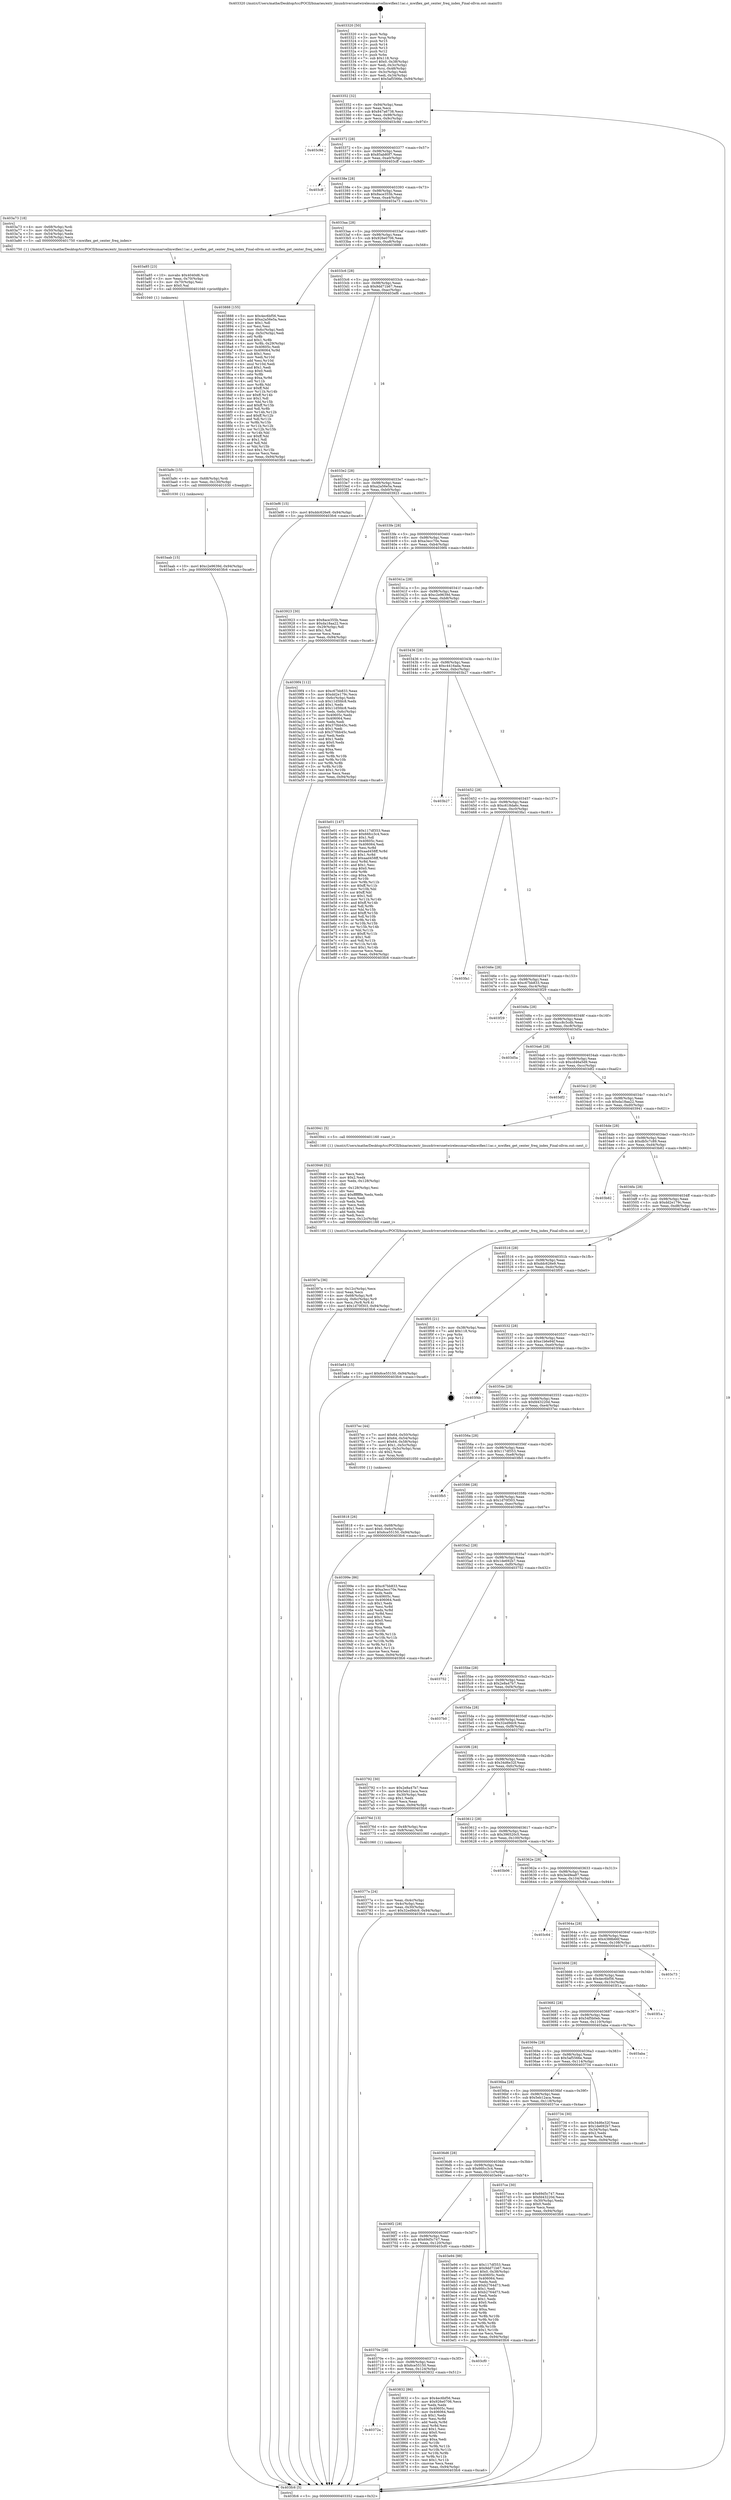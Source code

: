 digraph "0x403320" {
  label = "0x403320 (/mnt/c/Users/mathe/Desktop/tcc/POCII/binaries/extr_linuxdriversnetwirelessmarvellmwifiex11ac.c_mwifiex_get_center_freq_index_Final-ollvm.out::main(0))"
  labelloc = "t"
  node[shape=record]

  Entry [label="",width=0.3,height=0.3,shape=circle,fillcolor=black,style=filled]
  "0x403352" [label="{
     0x403352 [32]\l
     | [instrs]\l
     &nbsp;&nbsp;0x403352 \<+6\>: mov -0x94(%rbp),%eax\l
     &nbsp;&nbsp;0x403358 \<+2\>: mov %eax,%ecx\l
     &nbsp;&nbsp;0x40335a \<+6\>: sub $0x847a6738,%ecx\l
     &nbsp;&nbsp;0x403360 \<+6\>: mov %eax,-0x98(%rbp)\l
     &nbsp;&nbsp;0x403366 \<+6\>: mov %ecx,-0x9c(%rbp)\l
     &nbsp;&nbsp;0x40336c \<+6\>: je 0000000000403c9d \<main+0x97d\>\l
  }"]
  "0x403c9d" [label="{
     0x403c9d\l
  }", style=dashed]
  "0x403372" [label="{
     0x403372 [28]\l
     | [instrs]\l
     &nbsp;&nbsp;0x403372 \<+5\>: jmp 0000000000403377 \<main+0x57\>\l
     &nbsp;&nbsp;0x403377 \<+6\>: mov -0x98(%rbp),%eax\l
     &nbsp;&nbsp;0x40337d \<+5\>: sub $0x85ab80f7,%eax\l
     &nbsp;&nbsp;0x403382 \<+6\>: mov %eax,-0xa0(%rbp)\l
     &nbsp;&nbsp;0x403388 \<+6\>: je 0000000000403cff \<main+0x9df\>\l
  }"]
  Exit [label="",width=0.3,height=0.3,shape=circle,fillcolor=black,style=filled,peripheries=2]
  "0x403cff" [label="{
     0x403cff\l
  }", style=dashed]
  "0x40338e" [label="{
     0x40338e [28]\l
     | [instrs]\l
     &nbsp;&nbsp;0x40338e \<+5\>: jmp 0000000000403393 \<main+0x73\>\l
     &nbsp;&nbsp;0x403393 \<+6\>: mov -0x98(%rbp),%eax\l
     &nbsp;&nbsp;0x403399 \<+5\>: sub $0x8ace355b,%eax\l
     &nbsp;&nbsp;0x40339e \<+6\>: mov %eax,-0xa4(%rbp)\l
     &nbsp;&nbsp;0x4033a4 \<+6\>: je 0000000000403a73 \<main+0x753\>\l
  }"]
  "0x403aab" [label="{
     0x403aab [15]\l
     | [instrs]\l
     &nbsp;&nbsp;0x403aab \<+10\>: movl $0xc2e9639d,-0x94(%rbp)\l
     &nbsp;&nbsp;0x403ab5 \<+5\>: jmp 0000000000403fc6 \<main+0xca6\>\l
  }"]
  "0x403a73" [label="{
     0x403a73 [18]\l
     | [instrs]\l
     &nbsp;&nbsp;0x403a73 \<+4\>: mov -0x68(%rbp),%rdi\l
     &nbsp;&nbsp;0x403a77 \<+3\>: mov -0x50(%rbp),%esi\l
     &nbsp;&nbsp;0x403a7a \<+3\>: mov -0x54(%rbp),%edx\l
     &nbsp;&nbsp;0x403a7d \<+3\>: mov -0x58(%rbp),%ecx\l
     &nbsp;&nbsp;0x403a80 \<+5\>: call 0000000000401750 \<mwifiex_get_center_freq_index\>\l
     | [calls]\l
     &nbsp;&nbsp;0x401750 \{1\} (/mnt/c/Users/mathe/Desktop/tcc/POCII/binaries/extr_linuxdriversnetwirelessmarvellmwifiex11ac.c_mwifiex_get_center_freq_index_Final-ollvm.out::mwifiex_get_center_freq_index)\l
  }"]
  "0x4033aa" [label="{
     0x4033aa [28]\l
     | [instrs]\l
     &nbsp;&nbsp;0x4033aa \<+5\>: jmp 00000000004033af \<main+0x8f\>\l
     &nbsp;&nbsp;0x4033af \<+6\>: mov -0x98(%rbp),%eax\l
     &nbsp;&nbsp;0x4033b5 \<+5\>: sub $0x926e0706,%eax\l
     &nbsp;&nbsp;0x4033ba \<+6\>: mov %eax,-0xa8(%rbp)\l
     &nbsp;&nbsp;0x4033c0 \<+6\>: je 0000000000403888 \<main+0x568\>\l
  }"]
  "0x403a9c" [label="{
     0x403a9c [15]\l
     | [instrs]\l
     &nbsp;&nbsp;0x403a9c \<+4\>: mov -0x68(%rbp),%rdi\l
     &nbsp;&nbsp;0x403aa0 \<+6\>: mov %eax,-0x130(%rbp)\l
     &nbsp;&nbsp;0x403aa6 \<+5\>: call 0000000000401030 \<free@plt\>\l
     | [calls]\l
     &nbsp;&nbsp;0x401030 \{1\} (unknown)\l
  }"]
  "0x403888" [label="{
     0x403888 [155]\l
     | [instrs]\l
     &nbsp;&nbsp;0x403888 \<+5\>: mov $0x4ec6bf56,%eax\l
     &nbsp;&nbsp;0x40388d \<+5\>: mov $0xa2a56e5a,%ecx\l
     &nbsp;&nbsp;0x403892 \<+2\>: mov $0x1,%dl\l
     &nbsp;&nbsp;0x403894 \<+2\>: xor %esi,%esi\l
     &nbsp;&nbsp;0x403896 \<+3\>: mov -0x6c(%rbp),%edi\l
     &nbsp;&nbsp;0x403899 \<+3\>: cmp -0x5c(%rbp),%edi\l
     &nbsp;&nbsp;0x40389c \<+4\>: setl %r8b\l
     &nbsp;&nbsp;0x4038a0 \<+4\>: and $0x1,%r8b\l
     &nbsp;&nbsp;0x4038a4 \<+4\>: mov %r8b,-0x29(%rbp)\l
     &nbsp;&nbsp;0x4038a8 \<+7\>: mov 0x40605c,%edi\l
     &nbsp;&nbsp;0x4038af \<+8\>: mov 0x406064,%r9d\l
     &nbsp;&nbsp;0x4038b7 \<+3\>: sub $0x1,%esi\l
     &nbsp;&nbsp;0x4038ba \<+3\>: mov %edi,%r10d\l
     &nbsp;&nbsp;0x4038bd \<+3\>: add %esi,%r10d\l
     &nbsp;&nbsp;0x4038c0 \<+4\>: imul %r10d,%edi\l
     &nbsp;&nbsp;0x4038c4 \<+3\>: and $0x1,%edi\l
     &nbsp;&nbsp;0x4038c7 \<+3\>: cmp $0x0,%edi\l
     &nbsp;&nbsp;0x4038ca \<+4\>: sete %r8b\l
     &nbsp;&nbsp;0x4038ce \<+4\>: cmp $0xa,%r9d\l
     &nbsp;&nbsp;0x4038d2 \<+4\>: setl %r11b\l
     &nbsp;&nbsp;0x4038d6 \<+3\>: mov %r8b,%bl\l
     &nbsp;&nbsp;0x4038d9 \<+3\>: xor $0xff,%bl\l
     &nbsp;&nbsp;0x4038dc \<+3\>: mov %r11b,%r14b\l
     &nbsp;&nbsp;0x4038df \<+4\>: xor $0xff,%r14b\l
     &nbsp;&nbsp;0x4038e3 \<+3\>: xor $0x1,%dl\l
     &nbsp;&nbsp;0x4038e6 \<+3\>: mov %bl,%r15b\l
     &nbsp;&nbsp;0x4038e9 \<+4\>: and $0xff,%r15b\l
     &nbsp;&nbsp;0x4038ed \<+3\>: and %dl,%r8b\l
     &nbsp;&nbsp;0x4038f0 \<+3\>: mov %r14b,%r12b\l
     &nbsp;&nbsp;0x4038f3 \<+4\>: and $0xff,%r12b\l
     &nbsp;&nbsp;0x4038f7 \<+3\>: and %dl,%r11b\l
     &nbsp;&nbsp;0x4038fa \<+3\>: or %r8b,%r15b\l
     &nbsp;&nbsp;0x4038fd \<+3\>: or %r11b,%r12b\l
     &nbsp;&nbsp;0x403900 \<+3\>: xor %r12b,%r15b\l
     &nbsp;&nbsp;0x403903 \<+3\>: or %r14b,%bl\l
     &nbsp;&nbsp;0x403906 \<+3\>: xor $0xff,%bl\l
     &nbsp;&nbsp;0x403909 \<+3\>: or $0x1,%dl\l
     &nbsp;&nbsp;0x40390c \<+2\>: and %dl,%bl\l
     &nbsp;&nbsp;0x40390e \<+3\>: or %bl,%r15b\l
     &nbsp;&nbsp;0x403911 \<+4\>: test $0x1,%r15b\l
     &nbsp;&nbsp;0x403915 \<+3\>: cmovne %ecx,%eax\l
     &nbsp;&nbsp;0x403918 \<+6\>: mov %eax,-0x94(%rbp)\l
     &nbsp;&nbsp;0x40391e \<+5\>: jmp 0000000000403fc6 \<main+0xca6\>\l
  }"]
  "0x4033c6" [label="{
     0x4033c6 [28]\l
     | [instrs]\l
     &nbsp;&nbsp;0x4033c6 \<+5\>: jmp 00000000004033cb \<main+0xab\>\l
     &nbsp;&nbsp;0x4033cb \<+6\>: mov -0x98(%rbp),%eax\l
     &nbsp;&nbsp;0x4033d1 \<+5\>: sub $0x9dd71b67,%eax\l
     &nbsp;&nbsp;0x4033d6 \<+6\>: mov %eax,-0xac(%rbp)\l
     &nbsp;&nbsp;0x4033dc \<+6\>: je 0000000000403ef6 \<main+0xbd6\>\l
  }"]
  "0x403a85" [label="{
     0x403a85 [23]\l
     | [instrs]\l
     &nbsp;&nbsp;0x403a85 \<+10\>: movabs $0x4040d6,%rdi\l
     &nbsp;&nbsp;0x403a8f \<+3\>: mov %eax,-0x70(%rbp)\l
     &nbsp;&nbsp;0x403a92 \<+3\>: mov -0x70(%rbp),%esi\l
     &nbsp;&nbsp;0x403a95 \<+2\>: mov $0x0,%al\l
     &nbsp;&nbsp;0x403a97 \<+5\>: call 0000000000401040 \<printf@plt\>\l
     | [calls]\l
     &nbsp;&nbsp;0x401040 \{1\} (unknown)\l
  }"]
  "0x403ef6" [label="{
     0x403ef6 [15]\l
     | [instrs]\l
     &nbsp;&nbsp;0x403ef6 \<+10\>: movl $0xddc626e9,-0x94(%rbp)\l
     &nbsp;&nbsp;0x403f00 \<+5\>: jmp 0000000000403fc6 \<main+0xca6\>\l
  }"]
  "0x4033e2" [label="{
     0x4033e2 [28]\l
     | [instrs]\l
     &nbsp;&nbsp;0x4033e2 \<+5\>: jmp 00000000004033e7 \<main+0xc7\>\l
     &nbsp;&nbsp;0x4033e7 \<+6\>: mov -0x98(%rbp),%eax\l
     &nbsp;&nbsp;0x4033ed \<+5\>: sub $0xa2a56e5a,%eax\l
     &nbsp;&nbsp;0x4033f2 \<+6\>: mov %eax,-0xb0(%rbp)\l
     &nbsp;&nbsp;0x4033f8 \<+6\>: je 0000000000403923 \<main+0x603\>\l
  }"]
  "0x40397a" [label="{
     0x40397a [36]\l
     | [instrs]\l
     &nbsp;&nbsp;0x40397a \<+6\>: mov -0x12c(%rbp),%ecx\l
     &nbsp;&nbsp;0x403980 \<+3\>: imul %eax,%ecx\l
     &nbsp;&nbsp;0x403983 \<+4\>: mov -0x68(%rbp),%r8\l
     &nbsp;&nbsp;0x403987 \<+4\>: movslq -0x6c(%rbp),%r9\l
     &nbsp;&nbsp;0x40398b \<+4\>: mov %ecx,(%r8,%r9,4)\l
     &nbsp;&nbsp;0x40398f \<+10\>: movl $0x1d70f303,-0x94(%rbp)\l
     &nbsp;&nbsp;0x403999 \<+5\>: jmp 0000000000403fc6 \<main+0xca6\>\l
  }"]
  "0x403923" [label="{
     0x403923 [30]\l
     | [instrs]\l
     &nbsp;&nbsp;0x403923 \<+5\>: mov $0x8ace355b,%eax\l
     &nbsp;&nbsp;0x403928 \<+5\>: mov $0xda18aa22,%ecx\l
     &nbsp;&nbsp;0x40392d \<+3\>: mov -0x29(%rbp),%dl\l
     &nbsp;&nbsp;0x403930 \<+3\>: test $0x1,%dl\l
     &nbsp;&nbsp;0x403933 \<+3\>: cmovne %ecx,%eax\l
     &nbsp;&nbsp;0x403936 \<+6\>: mov %eax,-0x94(%rbp)\l
     &nbsp;&nbsp;0x40393c \<+5\>: jmp 0000000000403fc6 \<main+0xca6\>\l
  }"]
  "0x4033fe" [label="{
     0x4033fe [28]\l
     | [instrs]\l
     &nbsp;&nbsp;0x4033fe \<+5\>: jmp 0000000000403403 \<main+0xe3\>\l
     &nbsp;&nbsp;0x403403 \<+6\>: mov -0x98(%rbp),%eax\l
     &nbsp;&nbsp;0x403409 \<+5\>: sub $0xa3ecc70e,%eax\l
     &nbsp;&nbsp;0x40340e \<+6\>: mov %eax,-0xb4(%rbp)\l
     &nbsp;&nbsp;0x403414 \<+6\>: je 00000000004039f4 \<main+0x6d4\>\l
  }"]
  "0x403946" [label="{
     0x403946 [52]\l
     | [instrs]\l
     &nbsp;&nbsp;0x403946 \<+2\>: xor %ecx,%ecx\l
     &nbsp;&nbsp;0x403948 \<+5\>: mov $0x2,%edx\l
     &nbsp;&nbsp;0x40394d \<+6\>: mov %edx,-0x128(%rbp)\l
     &nbsp;&nbsp;0x403953 \<+1\>: cltd\l
     &nbsp;&nbsp;0x403954 \<+6\>: mov -0x128(%rbp),%esi\l
     &nbsp;&nbsp;0x40395a \<+2\>: idiv %esi\l
     &nbsp;&nbsp;0x40395c \<+6\>: imul $0xfffffffe,%edx,%edx\l
     &nbsp;&nbsp;0x403962 \<+2\>: mov %ecx,%edi\l
     &nbsp;&nbsp;0x403964 \<+2\>: sub %edx,%edi\l
     &nbsp;&nbsp;0x403966 \<+2\>: mov %ecx,%edx\l
     &nbsp;&nbsp;0x403968 \<+3\>: sub $0x1,%edx\l
     &nbsp;&nbsp;0x40396b \<+2\>: add %edx,%edi\l
     &nbsp;&nbsp;0x40396d \<+2\>: sub %edi,%ecx\l
     &nbsp;&nbsp;0x40396f \<+6\>: mov %ecx,-0x12c(%rbp)\l
     &nbsp;&nbsp;0x403975 \<+5\>: call 0000000000401160 \<next_i\>\l
     | [calls]\l
     &nbsp;&nbsp;0x401160 \{1\} (/mnt/c/Users/mathe/Desktop/tcc/POCII/binaries/extr_linuxdriversnetwirelessmarvellmwifiex11ac.c_mwifiex_get_center_freq_index_Final-ollvm.out::next_i)\l
  }"]
  "0x4039f4" [label="{
     0x4039f4 [112]\l
     | [instrs]\l
     &nbsp;&nbsp;0x4039f4 \<+5\>: mov $0xc67bb833,%eax\l
     &nbsp;&nbsp;0x4039f9 \<+5\>: mov $0xdd2e179c,%ecx\l
     &nbsp;&nbsp;0x4039fe \<+3\>: mov -0x6c(%rbp),%edx\l
     &nbsp;&nbsp;0x403a01 \<+6\>: sub $0x11d5fdc8,%edx\l
     &nbsp;&nbsp;0x403a07 \<+3\>: add $0x1,%edx\l
     &nbsp;&nbsp;0x403a0a \<+6\>: add $0x11d5fdc8,%edx\l
     &nbsp;&nbsp;0x403a10 \<+3\>: mov %edx,-0x6c(%rbp)\l
     &nbsp;&nbsp;0x403a13 \<+7\>: mov 0x40605c,%edx\l
     &nbsp;&nbsp;0x403a1a \<+7\>: mov 0x406064,%esi\l
     &nbsp;&nbsp;0x403a21 \<+2\>: mov %edx,%edi\l
     &nbsp;&nbsp;0x403a23 \<+6\>: add $0x370bb45c,%edi\l
     &nbsp;&nbsp;0x403a29 \<+3\>: sub $0x1,%edi\l
     &nbsp;&nbsp;0x403a2c \<+6\>: sub $0x370bb45c,%edi\l
     &nbsp;&nbsp;0x403a32 \<+3\>: imul %edi,%edx\l
     &nbsp;&nbsp;0x403a35 \<+3\>: and $0x1,%edx\l
     &nbsp;&nbsp;0x403a38 \<+3\>: cmp $0x0,%edx\l
     &nbsp;&nbsp;0x403a3b \<+4\>: sete %r8b\l
     &nbsp;&nbsp;0x403a3f \<+3\>: cmp $0xa,%esi\l
     &nbsp;&nbsp;0x403a42 \<+4\>: setl %r9b\l
     &nbsp;&nbsp;0x403a46 \<+3\>: mov %r8b,%r10b\l
     &nbsp;&nbsp;0x403a49 \<+3\>: and %r9b,%r10b\l
     &nbsp;&nbsp;0x403a4c \<+3\>: xor %r9b,%r8b\l
     &nbsp;&nbsp;0x403a4f \<+3\>: or %r8b,%r10b\l
     &nbsp;&nbsp;0x403a52 \<+4\>: test $0x1,%r10b\l
     &nbsp;&nbsp;0x403a56 \<+3\>: cmovne %ecx,%eax\l
     &nbsp;&nbsp;0x403a59 \<+6\>: mov %eax,-0x94(%rbp)\l
     &nbsp;&nbsp;0x403a5f \<+5\>: jmp 0000000000403fc6 \<main+0xca6\>\l
  }"]
  "0x40341a" [label="{
     0x40341a [28]\l
     | [instrs]\l
     &nbsp;&nbsp;0x40341a \<+5\>: jmp 000000000040341f \<main+0xff\>\l
     &nbsp;&nbsp;0x40341f \<+6\>: mov -0x98(%rbp),%eax\l
     &nbsp;&nbsp;0x403425 \<+5\>: sub $0xc2e9639d,%eax\l
     &nbsp;&nbsp;0x40342a \<+6\>: mov %eax,-0xb8(%rbp)\l
     &nbsp;&nbsp;0x403430 \<+6\>: je 0000000000403e01 \<main+0xae1\>\l
  }"]
  "0x40372a" [label="{
     0x40372a\l
  }", style=dashed]
  "0x403e01" [label="{
     0x403e01 [147]\l
     | [instrs]\l
     &nbsp;&nbsp;0x403e01 \<+5\>: mov $0x117df353,%eax\l
     &nbsp;&nbsp;0x403e06 \<+5\>: mov $0x66fcc3c4,%ecx\l
     &nbsp;&nbsp;0x403e0b \<+2\>: mov $0x1,%dl\l
     &nbsp;&nbsp;0x403e0d \<+7\>: mov 0x40605c,%esi\l
     &nbsp;&nbsp;0x403e14 \<+7\>: mov 0x406064,%edi\l
     &nbsp;&nbsp;0x403e1b \<+3\>: mov %esi,%r8d\l
     &nbsp;&nbsp;0x403e1e \<+7\>: sub $0xaad458ff,%r8d\l
     &nbsp;&nbsp;0x403e25 \<+4\>: sub $0x1,%r8d\l
     &nbsp;&nbsp;0x403e29 \<+7\>: add $0xaad458ff,%r8d\l
     &nbsp;&nbsp;0x403e30 \<+4\>: imul %r8d,%esi\l
     &nbsp;&nbsp;0x403e34 \<+3\>: and $0x1,%esi\l
     &nbsp;&nbsp;0x403e37 \<+3\>: cmp $0x0,%esi\l
     &nbsp;&nbsp;0x403e3a \<+4\>: sete %r9b\l
     &nbsp;&nbsp;0x403e3e \<+3\>: cmp $0xa,%edi\l
     &nbsp;&nbsp;0x403e41 \<+4\>: setl %r10b\l
     &nbsp;&nbsp;0x403e45 \<+3\>: mov %r9b,%r11b\l
     &nbsp;&nbsp;0x403e48 \<+4\>: xor $0xff,%r11b\l
     &nbsp;&nbsp;0x403e4c \<+3\>: mov %r10b,%bl\l
     &nbsp;&nbsp;0x403e4f \<+3\>: xor $0xff,%bl\l
     &nbsp;&nbsp;0x403e52 \<+3\>: xor $0x1,%dl\l
     &nbsp;&nbsp;0x403e55 \<+3\>: mov %r11b,%r14b\l
     &nbsp;&nbsp;0x403e58 \<+4\>: and $0xff,%r14b\l
     &nbsp;&nbsp;0x403e5c \<+3\>: and %dl,%r9b\l
     &nbsp;&nbsp;0x403e5f \<+3\>: mov %bl,%r15b\l
     &nbsp;&nbsp;0x403e62 \<+4\>: and $0xff,%r15b\l
     &nbsp;&nbsp;0x403e66 \<+3\>: and %dl,%r10b\l
     &nbsp;&nbsp;0x403e69 \<+3\>: or %r9b,%r14b\l
     &nbsp;&nbsp;0x403e6c \<+3\>: or %r10b,%r15b\l
     &nbsp;&nbsp;0x403e6f \<+3\>: xor %r15b,%r14b\l
     &nbsp;&nbsp;0x403e72 \<+3\>: or %bl,%r11b\l
     &nbsp;&nbsp;0x403e75 \<+4\>: xor $0xff,%r11b\l
     &nbsp;&nbsp;0x403e79 \<+3\>: or $0x1,%dl\l
     &nbsp;&nbsp;0x403e7c \<+3\>: and %dl,%r11b\l
     &nbsp;&nbsp;0x403e7f \<+3\>: or %r11b,%r14b\l
     &nbsp;&nbsp;0x403e82 \<+4\>: test $0x1,%r14b\l
     &nbsp;&nbsp;0x403e86 \<+3\>: cmovne %ecx,%eax\l
     &nbsp;&nbsp;0x403e89 \<+6\>: mov %eax,-0x94(%rbp)\l
     &nbsp;&nbsp;0x403e8f \<+5\>: jmp 0000000000403fc6 \<main+0xca6\>\l
  }"]
  "0x403436" [label="{
     0x403436 [28]\l
     | [instrs]\l
     &nbsp;&nbsp;0x403436 \<+5\>: jmp 000000000040343b \<main+0x11b\>\l
     &nbsp;&nbsp;0x40343b \<+6\>: mov -0x98(%rbp),%eax\l
     &nbsp;&nbsp;0x403441 \<+5\>: sub $0xc4416ada,%eax\l
     &nbsp;&nbsp;0x403446 \<+6\>: mov %eax,-0xbc(%rbp)\l
     &nbsp;&nbsp;0x40344c \<+6\>: je 0000000000403b27 \<main+0x807\>\l
  }"]
  "0x403832" [label="{
     0x403832 [86]\l
     | [instrs]\l
     &nbsp;&nbsp;0x403832 \<+5\>: mov $0x4ec6bf56,%eax\l
     &nbsp;&nbsp;0x403837 \<+5\>: mov $0x926e0706,%ecx\l
     &nbsp;&nbsp;0x40383c \<+2\>: xor %edx,%edx\l
     &nbsp;&nbsp;0x40383e \<+7\>: mov 0x40605c,%esi\l
     &nbsp;&nbsp;0x403845 \<+7\>: mov 0x406064,%edi\l
     &nbsp;&nbsp;0x40384c \<+3\>: sub $0x1,%edx\l
     &nbsp;&nbsp;0x40384f \<+3\>: mov %esi,%r8d\l
     &nbsp;&nbsp;0x403852 \<+3\>: add %edx,%r8d\l
     &nbsp;&nbsp;0x403855 \<+4\>: imul %r8d,%esi\l
     &nbsp;&nbsp;0x403859 \<+3\>: and $0x1,%esi\l
     &nbsp;&nbsp;0x40385c \<+3\>: cmp $0x0,%esi\l
     &nbsp;&nbsp;0x40385f \<+4\>: sete %r9b\l
     &nbsp;&nbsp;0x403863 \<+3\>: cmp $0xa,%edi\l
     &nbsp;&nbsp;0x403866 \<+4\>: setl %r10b\l
     &nbsp;&nbsp;0x40386a \<+3\>: mov %r9b,%r11b\l
     &nbsp;&nbsp;0x40386d \<+3\>: and %r10b,%r11b\l
     &nbsp;&nbsp;0x403870 \<+3\>: xor %r10b,%r9b\l
     &nbsp;&nbsp;0x403873 \<+3\>: or %r9b,%r11b\l
     &nbsp;&nbsp;0x403876 \<+4\>: test $0x1,%r11b\l
     &nbsp;&nbsp;0x40387a \<+3\>: cmovne %ecx,%eax\l
     &nbsp;&nbsp;0x40387d \<+6\>: mov %eax,-0x94(%rbp)\l
     &nbsp;&nbsp;0x403883 \<+5\>: jmp 0000000000403fc6 \<main+0xca6\>\l
  }"]
  "0x403b27" [label="{
     0x403b27\l
  }", style=dashed]
  "0x403452" [label="{
     0x403452 [28]\l
     | [instrs]\l
     &nbsp;&nbsp;0x403452 \<+5\>: jmp 0000000000403457 \<main+0x137\>\l
     &nbsp;&nbsp;0x403457 \<+6\>: mov -0x98(%rbp),%eax\l
     &nbsp;&nbsp;0x40345d \<+5\>: sub $0xc618da6c,%eax\l
     &nbsp;&nbsp;0x403462 \<+6\>: mov %eax,-0xc0(%rbp)\l
     &nbsp;&nbsp;0x403468 \<+6\>: je 0000000000403fa1 \<main+0xc81\>\l
  }"]
  "0x40370e" [label="{
     0x40370e [28]\l
     | [instrs]\l
     &nbsp;&nbsp;0x40370e \<+5\>: jmp 0000000000403713 \<main+0x3f3\>\l
     &nbsp;&nbsp;0x403713 \<+6\>: mov -0x98(%rbp),%eax\l
     &nbsp;&nbsp;0x403719 \<+5\>: sub $0x6ce55150,%eax\l
     &nbsp;&nbsp;0x40371e \<+6\>: mov %eax,-0x124(%rbp)\l
     &nbsp;&nbsp;0x403724 \<+6\>: je 0000000000403832 \<main+0x512\>\l
  }"]
  "0x403fa1" [label="{
     0x403fa1\l
  }", style=dashed]
  "0x40346e" [label="{
     0x40346e [28]\l
     | [instrs]\l
     &nbsp;&nbsp;0x40346e \<+5\>: jmp 0000000000403473 \<main+0x153\>\l
     &nbsp;&nbsp;0x403473 \<+6\>: mov -0x98(%rbp),%eax\l
     &nbsp;&nbsp;0x403479 \<+5\>: sub $0xc67bb833,%eax\l
     &nbsp;&nbsp;0x40347e \<+6\>: mov %eax,-0xc4(%rbp)\l
     &nbsp;&nbsp;0x403484 \<+6\>: je 0000000000403f29 \<main+0xc09\>\l
  }"]
  "0x403cf0" [label="{
     0x403cf0\l
  }", style=dashed]
  "0x403f29" [label="{
     0x403f29\l
  }", style=dashed]
  "0x40348a" [label="{
     0x40348a [28]\l
     | [instrs]\l
     &nbsp;&nbsp;0x40348a \<+5\>: jmp 000000000040348f \<main+0x16f\>\l
     &nbsp;&nbsp;0x40348f \<+6\>: mov -0x98(%rbp),%eax\l
     &nbsp;&nbsp;0x403495 \<+5\>: sub $0xcc8c5cdb,%eax\l
     &nbsp;&nbsp;0x40349a \<+6\>: mov %eax,-0xc8(%rbp)\l
     &nbsp;&nbsp;0x4034a0 \<+6\>: je 0000000000403d5a \<main+0xa3a\>\l
  }"]
  "0x4036f2" [label="{
     0x4036f2 [28]\l
     | [instrs]\l
     &nbsp;&nbsp;0x4036f2 \<+5\>: jmp 00000000004036f7 \<main+0x3d7\>\l
     &nbsp;&nbsp;0x4036f7 \<+6\>: mov -0x98(%rbp),%eax\l
     &nbsp;&nbsp;0x4036fd \<+5\>: sub $0x69d5c747,%eax\l
     &nbsp;&nbsp;0x403702 \<+6\>: mov %eax,-0x120(%rbp)\l
     &nbsp;&nbsp;0x403708 \<+6\>: je 0000000000403cf0 \<main+0x9d0\>\l
  }"]
  "0x403d5a" [label="{
     0x403d5a\l
  }", style=dashed]
  "0x4034a6" [label="{
     0x4034a6 [28]\l
     | [instrs]\l
     &nbsp;&nbsp;0x4034a6 \<+5\>: jmp 00000000004034ab \<main+0x18b\>\l
     &nbsp;&nbsp;0x4034ab \<+6\>: mov -0x98(%rbp),%eax\l
     &nbsp;&nbsp;0x4034b1 \<+5\>: sub $0xcd46a5d9,%eax\l
     &nbsp;&nbsp;0x4034b6 \<+6\>: mov %eax,-0xcc(%rbp)\l
     &nbsp;&nbsp;0x4034bc \<+6\>: je 0000000000403df2 \<main+0xad2\>\l
  }"]
  "0x403e94" [label="{
     0x403e94 [98]\l
     | [instrs]\l
     &nbsp;&nbsp;0x403e94 \<+5\>: mov $0x117df353,%eax\l
     &nbsp;&nbsp;0x403e99 \<+5\>: mov $0x9dd71b67,%ecx\l
     &nbsp;&nbsp;0x403e9e \<+7\>: movl $0x0,-0x38(%rbp)\l
     &nbsp;&nbsp;0x403ea5 \<+7\>: mov 0x40605c,%edx\l
     &nbsp;&nbsp;0x403eac \<+7\>: mov 0x406064,%esi\l
     &nbsp;&nbsp;0x403eb3 \<+2\>: mov %edx,%edi\l
     &nbsp;&nbsp;0x403eb5 \<+6\>: add $0xb2764d73,%edi\l
     &nbsp;&nbsp;0x403ebb \<+3\>: sub $0x1,%edi\l
     &nbsp;&nbsp;0x403ebe \<+6\>: sub $0xb2764d73,%edi\l
     &nbsp;&nbsp;0x403ec4 \<+3\>: imul %edi,%edx\l
     &nbsp;&nbsp;0x403ec7 \<+3\>: and $0x1,%edx\l
     &nbsp;&nbsp;0x403eca \<+3\>: cmp $0x0,%edx\l
     &nbsp;&nbsp;0x403ecd \<+4\>: sete %r8b\l
     &nbsp;&nbsp;0x403ed1 \<+3\>: cmp $0xa,%esi\l
     &nbsp;&nbsp;0x403ed4 \<+4\>: setl %r9b\l
     &nbsp;&nbsp;0x403ed8 \<+3\>: mov %r8b,%r10b\l
     &nbsp;&nbsp;0x403edb \<+3\>: and %r9b,%r10b\l
     &nbsp;&nbsp;0x403ede \<+3\>: xor %r9b,%r8b\l
     &nbsp;&nbsp;0x403ee1 \<+3\>: or %r8b,%r10b\l
     &nbsp;&nbsp;0x403ee4 \<+4\>: test $0x1,%r10b\l
     &nbsp;&nbsp;0x403ee8 \<+3\>: cmovne %ecx,%eax\l
     &nbsp;&nbsp;0x403eeb \<+6\>: mov %eax,-0x94(%rbp)\l
     &nbsp;&nbsp;0x403ef1 \<+5\>: jmp 0000000000403fc6 \<main+0xca6\>\l
  }"]
  "0x403df2" [label="{
     0x403df2\l
  }", style=dashed]
  "0x4034c2" [label="{
     0x4034c2 [28]\l
     | [instrs]\l
     &nbsp;&nbsp;0x4034c2 \<+5\>: jmp 00000000004034c7 \<main+0x1a7\>\l
     &nbsp;&nbsp;0x4034c7 \<+6\>: mov -0x98(%rbp),%eax\l
     &nbsp;&nbsp;0x4034cd \<+5\>: sub $0xda18aa22,%eax\l
     &nbsp;&nbsp;0x4034d2 \<+6\>: mov %eax,-0xd0(%rbp)\l
     &nbsp;&nbsp;0x4034d8 \<+6\>: je 0000000000403941 \<main+0x621\>\l
  }"]
  "0x403818" [label="{
     0x403818 [26]\l
     | [instrs]\l
     &nbsp;&nbsp;0x403818 \<+4\>: mov %rax,-0x68(%rbp)\l
     &nbsp;&nbsp;0x40381c \<+7\>: movl $0x0,-0x6c(%rbp)\l
     &nbsp;&nbsp;0x403823 \<+10\>: movl $0x6ce55150,-0x94(%rbp)\l
     &nbsp;&nbsp;0x40382d \<+5\>: jmp 0000000000403fc6 \<main+0xca6\>\l
  }"]
  "0x403941" [label="{
     0x403941 [5]\l
     | [instrs]\l
     &nbsp;&nbsp;0x403941 \<+5\>: call 0000000000401160 \<next_i\>\l
     | [calls]\l
     &nbsp;&nbsp;0x401160 \{1\} (/mnt/c/Users/mathe/Desktop/tcc/POCII/binaries/extr_linuxdriversnetwirelessmarvellmwifiex11ac.c_mwifiex_get_center_freq_index_Final-ollvm.out::next_i)\l
  }"]
  "0x4034de" [label="{
     0x4034de [28]\l
     | [instrs]\l
     &nbsp;&nbsp;0x4034de \<+5\>: jmp 00000000004034e3 \<main+0x1c3\>\l
     &nbsp;&nbsp;0x4034e3 \<+6\>: mov -0x98(%rbp),%eax\l
     &nbsp;&nbsp;0x4034e9 \<+5\>: sub $0xdb5c7c89,%eax\l
     &nbsp;&nbsp;0x4034ee \<+6\>: mov %eax,-0xd4(%rbp)\l
     &nbsp;&nbsp;0x4034f4 \<+6\>: je 0000000000403b82 \<main+0x862\>\l
  }"]
  "0x4036d6" [label="{
     0x4036d6 [28]\l
     | [instrs]\l
     &nbsp;&nbsp;0x4036d6 \<+5\>: jmp 00000000004036db \<main+0x3bb\>\l
     &nbsp;&nbsp;0x4036db \<+6\>: mov -0x98(%rbp),%eax\l
     &nbsp;&nbsp;0x4036e1 \<+5\>: sub $0x66fcc3c4,%eax\l
     &nbsp;&nbsp;0x4036e6 \<+6\>: mov %eax,-0x11c(%rbp)\l
     &nbsp;&nbsp;0x4036ec \<+6\>: je 0000000000403e94 \<main+0xb74\>\l
  }"]
  "0x403b82" [label="{
     0x403b82\l
  }", style=dashed]
  "0x4034fa" [label="{
     0x4034fa [28]\l
     | [instrs]\l
     &nbsp;&nbsp;0x4034fa \<+5\>: jmp 00000000004034ff \<main+0x1df\>\l
     &nbsp;&nbsp;0x4034ff \<+6\>: mov -0x98(%rbp),%eax\l
     &nbsp;&nbsp;0x403505 \<+5\>: sub $0xdd2e179c,%eax\l
     &nbsp;&nbsp;0x40350a \<+6\>: mov %eax,-0xd8(%rbp)\l
     &nbsp;&nbsp;0x403510 \<+6\>: je 0000000000403a64 \<main+0x744\>\l
  }"]
  "0x4037ce" [label="{
     0x4037ce [30]\l
     | [instrs]\l
     &nbsp;&nbsp;0x4037ce \<+5\>: mov $0x69d5c747,%eax\l
     &nbsp;&nbsp;0x4037d3 \<+5\>: mov $0xfd43220d,%ecx\l
     &nbsp;&nbsp;0x4037d8 \<+3\>: mov -0x30(%rbp),%edx\l
     &nbsp;&nbsp;0x4037db \<+3\>: cmp $0x0,%edx\l
     &nbsp;&nbsp;0x4037de \<+3\>: cmove %ecx,%eax\l
     &nbsp;&nbsp;0x4037e1 \<+6\>: mov %eax,-0x94(%rbp)\l
     &nbsp;&nbsp;0x4037e7 \<+5\>: jmp 0000000000403fc6 \<main+0xca6\>\l
  }"]
  "0x403a64" [label="{
     0x403a64 [15]\l
     | [instrs]\l
     &nbsp;&nbsp;0x403a64 \<+10\>: movl $0x6ce55150,-0x94(%rbp)\l
     &nbsp;&nbsp;0x403a6e \<+5\>: jmp 0000000000403fc6 \<main+0xca6\>\l
  }"]
  "0x403516" [label="{
     0x403516 [28]\l
     | [instrs]\l
     &nbsp;&nbsp;0x403516 \<+5\>: jmp 000000000040351b \<main+0x1fb\>\l
     &nbsp;&nbsp;0x40351b \<+6\>: mov -0x98(%rbp),%eax\l
     &nbsp;&nbsp;0x403521 \<+5\>: sub $0xddc626e9,%eax\l
     &nbsp;&nbsp;0x403526 \<+6\>: mov %eax,-0xdc(%rbp)\l
     &nbsp;&nbsp;0x40352c \<+6\>: je 0000000000403f05 \<main+0xbe5\>\l
  }"]
  "0x40377a" [label="{
     0x40377a [24]\l
     | [instrs]\l
     &nbsp;&nbsp;0x40377a \<+3\>: mov %eax,-0x4c(%rbp)\l
     &nbsp;&nbsp;0x40377d \<+3\>: mov -0x4c(%rbp),%eax\l
     &nbsp;&nbsp;0x403780 \<+3\>: mov %eax,-0x30(%rbp)\l
     &nbsp;&nbsp;0x403783 \<+10\>: movl $0x32ed9dc9,-0x94(%rbp)\l
     &nbsp;&nbsp;0x40378d \<+5\>: jmp 0000000000403fc6 \<main+0xca6\>\l
  }"]
  "0x403f05" [label="{
     0x403f05 [21]\l
     | [instrs]\l
     &nbsp;&nbsp;0x403f05 \<+3\>: mov -0x38(%rbp),%eax\l
     &nbsp;&nbsp;0x403f08 \<+7\>: add $0x118,%rsp\l
     &nbsp;&nbsp;0x403f0f \<+1\>: pop %rbx\l
     &nbsp;&nbsp;0x403f10 \<+2\>: pop %r12\l
     &nbsp;&nbsp;0x403f12 \<+2\>: pop %r13\l
     &nbsp;&nbsp;0x403f14 \<+2\>: pop %r14\l
     &nbsp;&nbsp;0x403f16 \<+2\>: pop %r15\l
     &nbsp;&nbsp;0x403f18 \<+1\>: pop %rbp\l
     &nbsp;&nbsp;0x403f19 \<+1\>: ret\l
  }"]
  "0x403532" [label="{
     0x403532 [28]\l
     | [instrs]\l
     &nbsp;&nbsp;0x403532 \<+5\>: jmp 0000000000403537 \<main+0x217\>\l
     &nbsp;&nbsp;0x403537 \<+6\>: mov -0x98(%rbp),%eax\l
     &nbsp;&nbsp;0x40353d \<+5\>: sub $0xe1b6e94f,%eax\l
     &nbsp;&nbsp;0x403542 \<+6\>: mov %eax,-0xe0(%rbp)\l
     &nbsp;&nbsp;0x403548 \<+6\>: je 0000000000403f4b \<main+0xc2b\>\l
  }"]
  "0x403320" [label="{
     0x403320 [50]\l
     | [instrs]\l
     &nbsp;&nbsp;0x403320 \<+1\>: push %rbp\l
     &nbsp;&nbsp;0x403321 \<+3\>: mov %rsp,%rbp\l
     &nbsp;&nbsp;0x403324 \<+2\>: push %r15\l
     &nbsp;&nbsp;0x403326 \<+2\>: push %r14\l
     &nbsp;&nbsp;0x403328 \<+2\>: push %r13\l
     &nbsp;&nbsp;0x40332a \<+2\>: push %r12\l
     &nbsp;&nbsp;0x40332c \<+1\>: push %rbx\l
     &nbsp;&nbsp;0x40332d \<+7\>: sub $0x118,%rsp\l
     &nbsp;&nbsp;0x403334 \<+7\>: movl $0x0,-0x38(%rbp)\l
     &nbsp;&nbsp;0x40333b \<+3\>: mov %edi,-0x3c(%rbp)\l
     &nbsp;&nbsp;0x40333e \<+4\>: mov %rsi,-0x48(%rbp)\l
     &nbsp;&nbsp;0x403342 \<+3\>: mov -0x3c(%rbp),%edi\l
     &nbsp;&nbsp;0x403345 \<+3\>: mov %edi,-0x34(%rbp)\l
     &nbsp;&nbsp;0x403348 \<+10\>: movl $0x5af5566e,-0x94(%rbp)\l
  }"]
  "0x403f4b" [label="{
     0x403f4b\l
  }", style=dashed]
  "0x40354e" [label="{
     0x40354e [28]\l
     | [instrs]\l
     &nbsp;&nbsp;0x40354e \<+5\>: jmp 0000000000403553 \<main+0x233\>\l
     &nbsp;&nbsp;0x403553 \<+6\>: mov -0x98(%rbp),%eax\l
     &nbsp;&nbsp;0x403559 \<+5\>: sub $0xfd43220d,%eax\l
     &nbsp;&nbsp;0x40355e \<+6\>: mov %eax,-0xe4(%rbp)\l
     &nbsp;&nbsp;0x403564 \<+6\>: je 00000000004037ec \<main+0x4cc\>\l
  }"]
  "0x403fc6" [label="{
     0x403fc6 [5]\l
     | [instrs]\l
     &nbsp;&nbsp;0x403fc6 \<+5\>: jmp 0000000000403352 \<main+0x32\>\l
  }"]
  "0x4037ec" [label="{
     0x4037ec [44]\l
     | [instrs]\l
     &nbsp;&nbsp;0x4037ec \<+7\>: movl $0x64,-0x50(%rbp)\l
     &nbsp;&nbsp;0x4037f3 \<+7\>: movl $0x64,-0x54(%rbp)\l
     &nbsp;&nbsp;0x4037fa \<+7\>: movl $0x64,-0x58(%rbp)\l
     &nbsp;&nbsp;0x403801 \<+7\>: movl $0x1,-0x5c(%rbp)\l
     &nbsp;&nbsp;0x403808 \<+4\>: movslq -0x5c(%rbp),%rax\l
     &nbsp;&nbsp;0x40380c \<+4\>: shl $0x2,%rax\l
     &nbsp;&nbsp;0x403810 \<+3\>: mov %rax,%rdi\l
     &nbsp;&nbsp;0x403813 \<+5\>: call 0000000000401050 \<malloc@plt\>\l
     | [calls]\l
     &nbsp;&nbsp;0x401050 \{1\} (unknown)\l
  }"]
  "0x40356a" [label="{
     0x40356a [28]\l
     | [instrs]\l
     &nbsp;&nbsp;0x40356a \<+5\>: jmp 000000000040356f \<main+0x24f\>\l
     &nbsp;&nbsp;0x40356f \<+6\>: mov -0x98(%rbp),%eax\l
     &nbsp;&nbsp;0x403575 \<+5\>: sub $0x117df353,%eax\l
     &nbsp;&nbsp;0x40357a \<+6\>: mov %eax,-0xe8(%rbp)\l
     &nbsp;&nbsp;0x403580 \<+6\>: je 0000000000403fb5 \<main+0xc95\>\l
  }"]
  "0x4036ba" [label="{
     0x4036ba [28]\l
     | [instrs]\l
     &nbsp;&nbsp;0x4036ba \<+5\>: jmp 00000000004036bf \<main+0x39f\>\l
     &nbsp;&nbsp;0x4036bf \<+6\>: mov -0x98(%rbp),%eax\l
     &nbsp;&nbsp;0x4036c5 \<+5\>: sub $0x5eb12aca,%eax\l
     &nbsp;&nbsp;0x4036ca \<+6\>: mov %eax,-0x118(%rbp)\l
     &nbsp;&nbsp;0x4036d0 \<+6\>: je 00000000004037ce \<main+0x4ae\>\l
  }"]
  "0x403fb5" [label="{
     0x403fb5\l
  }", style=dashed]
  "0x403586" [label="{
     0x403586 [28]\l
     | [instrs]\l
     &nbsp;&nbsp;0x403586 \<+5\>: jmp 000000000040358b \<main+0x26b\>\l
     &nbsp;&nbsp;0x40358b \<+6\>: mov -0x98(%rbp),%eax\l
     &nbsp;&nbsp;0x403591 \<+5\>: sub $0x1d70f303,%eax\l
     &nbsp;&nbsp;0x403596 \<+6\>: mov %eax,-0xec(%rbp)\l
     &nbsp;&nbsp;0x40359c \<+6\>: je 000000000040399e \<main+0x67e\>\l
  }"]
  "0x403734" [label="{
     0x403734 [30]\l
     | [instrs]\l
     &nbsp;&nbsp;0x403734 \<+5\>: mov $0x34d6e32f,%eax\l
     &nbsp;&nbsp;0x403739 \<+5\>: mov $0x1de692b7,%ecx\l
     &nbsp;&nbsp;0x40373e \<+3\>: mov -0x34(%rbp),%edx\l
     &nbsp;&nbsp;0x403741 \<+3\>: cmp $0x2,%edx\l
     &nbsp;&nbsp;0x403744 \<+3\>: cmovne %ecx,%eax\l
     &nbsp;&nbsp;0x403747 \<+6\>: mov %eax,-0x94(%rbp)\l
     &nbsp;&nbsp;0x40374d \<+5\>: jmp 0000000000403fc6 \<main+0xca6\>\l
  }"]
  "0x40399e" [label="{
     0x40399e [86]\l
     | [instrs]\l
     &nbsp;&nbsp;0x40399e \<+5\>: mov $0xc67bb833,%eax\l
     &nbsp;&nbsp;0x4039a3 \<+5\>: mov $0xa3ecc70e,%ecx\l
     &nbsp;&nbsp;0x4039a8 \<+2\>: xor %edx,%edx\l
     &nbsp;&nbsp;0x4039aa \<+7\>: mov 0x40605c,%esi\l
     &nbsp;&nbsp;0x4039b1 \<+7\>: mov 0x406064,%edi\l
     &nbsp;&nbsp;0x4039b8 \<+3\>: sub $0x1,%edx\l
     &nbsp;&nbsp;0x4039bb \<+3\>: mov %esi,%r8d\l
     &nbsp;&nbsp;0x4039be \<+3\>: add %edx,%r8d\l
     &nbsp;&nbsp;0x4039c1 \<+4\>: imul %r8d,%esi\l
     &nbsp;&nbsp;0x4039c5 \<+3\>: and $0x1,%esi\l
     &nbsp;&nbsp;0x4039c8 \<+3\>: cmp $0x0,%esi\l
     &nbsp;&nbsp;0x4039cb \<+4\>: sete %r9b\l
     &nbsp;&nbsp;0x4039cf \<+3\>: cmp $0xa,%edi\l
     &nbsp;&nbsp;0x4039d2 \<+4\>: setl %r10b\l
     &nbsp;&nbsp;0x4039d6 \<+3\>: mov %r9b,%r11b\l
     &nbsp;&nbsp;0x4039d9 \<+3\>: and %r10b,%r11b\l
     &nbsp;&nbsp;0x4039dc \<+3\>: xor %r10b,%r9b\l
     &nbsp;&nbsp;0x4039df \<+3\>: or %r9b,%r11b\l
     &nbsp;&nbsp;0x4039e2 \<+4\>: test $0x1,%r11b\l
     &nbsp;&nbsp;0x4039e6 \<+3\>: cmovne %ecx,%eax\l
     &nbsp;&nbsp;0x4039e9 \<+6\>: mov %eax,-0x94(%rbp)\l
     &nbsp;&nbsp;0x4039ef \<+5\>: jmp 0000000000403fc6 \<main+0xca6\>\l
  }"]
  "0x4035a2" [label="{
     0x4035a2 [28]\l
     | [instrs]\l
     &nbsp;&nbsp;0x4035a2 \<+5\>: jmp 00000000004035a7 \<main+0x287\>\l
     &nbsp;&nbsp;0x4035a7 \<+6\>: mov -0x98(%rbp),%eax\l
     &nbsp;&nbsp;0x4035ad \<+5\>: sub $0x1de692b7,%eax\l
     &nbsp;&nbsp;0x4035b2 \<+6\>: mov %eax,-0xf0(%rbp)\l
     &nbsp;&nbsp;0x4035b8 \<+6\>: je 0000000000403752 \<main+0x432\>\l
  }"]
  "0x40369e" [label="{
     0x40369e [28]\l
     | [instrs]\l
     &nbsp;&nbsp;0x40369e \<+5\>: jmp 00000000004036a3 \<main+0x383\>\l
     &nbsp;&nbsp;0x4036a3 \<+6\>: mov -0x98(%rbp),%eax\l
     &nbsp;&nbsp;0x4036a9 \<+5\>: sub $0x5af5566e,%eax\l
     &nbsp;&nbsp;0x4036ae \<+6\>: mov %eax,-0x114(%rbp)\l
     &nbsp;&nbsp;0x4036b4 \<+6\>: je 0000000000403734 \<main+0x414\>\l
  }"]
  "0x403752" [label="{
     0x403752\l
  }", style=dashed]
  "0x4035be" [label="{
     0x4035be [28]\l
     | [instrs]\l
     &nbsp;&nbsp;0x4035be \<+5\>: jmp 00000000004035c3 \<main+0x2a3\>\l
     &nbsp;&nbsp;0x4035c3 \<+6\>: mov -0x98(%rbp),%eax\l
     &nbsp;&nbsp;0x4035c9 \<+5\>: sub $0x2e8a47b7,%eax\l
     &nbsp;&nbsp;0x4035ce \<+6\>: mov %eax,-0xf4(%rbp)\l
     &nbsp;&nbsp;0x4035d4 \<+6\>: je 00000000004037b0 \<main+0x490\>\l
  }"]
  "0x403aba" [label="{
     0x403aba\l
  }", style=dashed]
  "0x4037b0" [label="{
     0x4037b0\l
  }", style=dashed]
  "0x4035da" [label="{
     0x4035da [28]\l
     | [instrs]\l
     &nbsp;&nbsp;0x4035da \<+5\>: jmp 00000000004035df \<main+0x2bf\>\l
     &nbsp;&nbsp;0x4035df \<+6\>: mov -0x98(%rbp),%eax\l
     &nbsp;&nbsp;0x4035e5 \<+5\>: sub $0x32ed9dc9,%eax\l
     &nbsp;&nbsp;0x4035ea \<+6\>: mov %eax,-0xf8(%rbp)\l
     &nbsp;&nbsp;0x4035f0 \<+6\>: je 0000000000403792 \<main+0x472\>\l
  }"]
  "0x403682" [label="{
     0x403682 [28]\l
     | [instrs]\l
     &nbsp;&nbsp;0x403682 \<+5\>: jmp 0000000000403687 \<main+0x367\>\l
     &nbsp;&nbsp;0x403687 \<+6\>: mov -0x98(%rbp),%eax\l
     &nbsp;&nbsp;0x40368d \<+5\>: sub $0x54f5b0eb,%eax\l
     &nbsp;&nbsp;0x403692 \<+6\>: mov %eax,-0x110(%rbp)\l
     &nbsp;&nbsp;0x403698 \<+6\>: je 0000000000403aba \<main+0x79a\>\l
  }"]
  "0x403792" [label="{
     0x403792 [30]\l
     | [instrs]\l
     &nbsp;&nbsp;0x403792 \<+5\>: mov $0x2e8a47b7,%eax\l
     &nbsp;&nbsp;0x403797 \<+5\>: mov $0x5eb12aca,%ecx\l
     &nbsp;&nbsp;0x40379c \<+3\>: mov -0x30(%rbp),%edx\l
     &nbsp;&nbsp;0x40379f \<+3\>: cmp $0x1,%edx\l
     &nbsp;&nbsp;0x4037a2 \<+3\>: cmovl %ecx,%eax\l
     &nbsp;&nbsp;0x4037a5 \<+6\>: mov %eax,-0x94(%rbp)\l
     &nbsp;&nbsp;0x4037ab \<+5\>: jmp 0000000000403fc6 \<main+0xca6\>\l
  }"]
  "0x4035f6" [label="{
     0x4035f6 [28]\l
     | [instrs]\l
     &nbsp;&nbsp;0x4035f6 \<+5\>: jmp 00000000004035fb \<main+0x2db\>\l
     &nbsp;&nbsp;0x4035fb \<+6\>: mov -0x98(%rbp),%eax\l
     &nbsp;&nbsp;0x403601 \<+5\>: sub $0x34d6e32f,%eax\l
     &nbsp;&nbsp;0x403606 \<+6\>: mov %eax,-0xfc(%rbp)\l
     &nbsp;&nbsp;0x40360c \<+6\>: je 000000000040376d \<main+0x44d\>\l
  }"]
  "0x403f1a" [label="{
     0x403f1a\l
  }", style=dashed]
  "0x40376d" [label="{
     0x40376d [13]\l
     | [instrs]\l
     &nbsp;&nbsp;0x40376d \<+4\>: mov -0x48(%rbp),%rax\l
     &nbsp;&nbsp;0x403771 \<+4\>: mov 0x8(%rax),%rdi\l
     &nbsp;&nbsp;0x403775 \<+5\>: call 0000000000401060 \<atoi@plt\>\l
     | [calls]\l
     &nbsp;&nbsp;0x401060 \{1\} (unknown)\l
  }"]
  "0x403612" [label="{
     0x403612 [28]\l
     | [instrs]\l
     &nbsp;&nbsp;0x403612 \<+5\>: jmp 0000000000403617 \<main+0x2f7\>\l
     &nbsp;&nbsp;0x403617 \<+6\>: mov -0x98(%rbp),%eax\l
     &nbsp;&nbsp;0x40361d \<+5\>: sub $0x396520c5,%eax\l
     &nbsp;&nbsp;0x403622 \<+6\>: mov %eax,-0x100(%rbp)\l
     &nbsp;&nbsp;0x403628 \<+6\>: je 0000000000403b06 \<main+0x7e6\>\l
  }"]
  "0x403666" [label="{
     0x403666 [28]\l
     | [instrs]\l
     &nbsp;&nbsp;0x403666 \<+5\>: jmp 000000000040366b \<main+0x34b\>\l
     &nbsp;&nbsp;0x40366b \<+6\>: mov -0x98(%rbp),%eax\l
     &nbsp;&nbsp;0x403671 \<+5\>: sub $0x4ec6bf56,%eax\l
     &nbsp;&nbsp;0x403676 \<+6\>: mov %eax,-0x10c(%rbp)\l
     &nbsp;&nbsp;0x40367c \<+6\>: je 0000000000403f1a \<main+0xbfa\>\l
  }"]
  "0x403b06" [label="{
     0x403b06\l
  }", style=dashed]
  "0x40362e" [label="{
     0x40362e [28]\l
     | [instrs]\l
     &nbsp;&nbsp;0x40362e \<+5\>: jmp 0000000000403633 \<main+0x313\>\l
     &nbsp;&nbsp;0x403633 \<+6\>: mov -0x98(%rbp),%eax\l
     &nbsp;&nbsp;0x403639 \<+5\>: sub $0x3e49ea87,%eax\l
     &nbsp;&nbsp;0x40363e \<+6\>: mov %eax,-0x104(%rbp)\l
     &nbsp;&nbsp;0x403644 \<+6\>: je 0000000000403c64 \<main+0x944\>\l
  }"]
  "0x403c73" [label="{
     0x403c73\l
  }", style=dashed]
  "0x403c64" [label="{
     0x403c64\l
  }", style=dashed]
  "0x40364a" [label="{
     0x40364a [28]\l
     | [instrs]\l
     &nbsp;&nbsp;0x40364a \<+5\>: jmp 000000000040364f \<main+0x32f\>\l
     &nbsp;&nbsp;0x40364f \<+6\>: mov -0x98(%rbp),%eax\l
     &nbsp;&nbsp;0x403655 \<+5\>: sub $0x4388b66f,%eax\l
     &nbsp;&nbsp;0x40365a \<+6\>: mov %eax,-0x108(%rbp)\l
     &nbsp;&nbsp;0x403660 \<+6\>: je 0000000000403c73 \<main+0x953\>\l
  }"]
  Entry -> "0x403320" [label=" 1"]
  "0x403352" -> "0x403c9d" [label=" 0"]
  "0x403352" -> "0x403372" [label=" 20"]
  "0x403f05" -> Exit [label=" 1"]
  "0x403372" -> "0x403cff" [label=" 0"]
  "0x403372" -> "0x40338e" [label=" 20"]
  "0x403ef6" -> "0x403fc6" [label=" 1"]
  "0x40338e" -> "0x403a73" [label=" 1"]
  "0x40338e" -> "0x4033aa" [label=" 19"]
  "0x403e94" -> "0x403fc6" [label=" 1"]
  "0x4033aa" -> "0x403888" [label=" 2"]
  "0x4033aa" -> "0x4033c6" [label=" 17"]
  "0x403e01" -> "0x403fc6" [label=" 1"]
  "0x4033c6" -> "0x403ef6" [label=" 1"]
  "0x4033c6" -> "0x4033e2" [label=" 16"]
  "0x403aab" -> "0x403fc6" [label=" 1"]
  "0x4033e2" -> "0x403923" [label=" 2"]
  "0x4033e2" -> "0x4033fe" [label=" 14"]
  "0x403a9c" -> "0x403aab" [label=" 1"]
  "0x4033fe" -> "0x4039f4" [label=" 1"]
  "0x4033fe" -> "0x40341a" [label=" 13"]
  "0x403a85" -> "0x403a9c" [label=" 1"]
  "0x40341a" -> "0x403e01" [label=" 1"]
  "0x40341a" -> "0x403436" [label=" 12"]
  "0x403a73" -> "0x403a85" [label=" 1"]
  "0x403436" -> "0x403b27" [label=" 0"]
  "0x403436" -> "0x403452" [label=" 12"]
  "0x403a64" -> "0x403fc6" [label=" 1"]
  "0x403452" -> "0x403fa1" [label=" 0"]
  "0x403452" -> "0x40346e" [label=" 12"]
  "0x40399e" -> "0x403fc6" [label=" 1"]
  "0x40346e" -> "0x403f29" [label=" 0"]
  "0x40346e" -> "0x40348a" [label=" 12"]
  "0x40397a" -> "0x403fc6" [label=" 1"]
  "0x40348a" -> "0x403d5a" [label=" 0"]
  "0x40348a" -> "0x4034a6" [label=" 12"]
  "0x403941" -> "0x403946" [label=" 1"]
  "0x4034a6" -> "0x403df2" [label=" 0"]
  "0x4034a6" -> "0x4034c2" [label=" 12"]
  "0x403923" -> "0x403fc6" [label=" 2"]
  "0x4034c2" -> "0x403941" [label=" 1"]
  "0x4034c2" -> "0x4034de" [label=" 11"]
  "0x403832" -> "0x403fc6" [label=" 2"]
  "0x4034de" -> "0x403b82" [label=" 0"]
  "0x4034de" -> "0x4034fa" [label=" 11"]
  "0x40370e" -> "0x40372a" [label=" 0"]
  "0x4034fa" -> "0x403a64" [label=" 1"]
  "0x4034fa" -> "0x403516" [label=" 10"]
  "0x40370e" -> "0x403832" [label=" 2"]
  "0x403516" -> "0x403f05" [label=" 1"]
  "0x403516" -> "0x403532" [label=" 9"]
  "0x4036f2" -> "0x40370e" [label=" 2"]
  "0x403532" -> "0x403f4b" [label=" 0"]
  "0x403532" -> "0x40354e" [label=" 9"]
  "0x4036f2" -> "0x403cf0" [label=" 0"]
  "0x40354e" -> "0x4037ec" [label=" 1"]
  "0x40354e" -> "0x40356a" [label=" 8"]
  "0x403946" -> "0x40397a" [label=" 1"]
  "0x40356a" -> "0x403fb5" [label=" 0"]
  "0x40356a" -> "0x403586" [label=" 8"]
  "0x4036d6" -> "0x4036f2" [label=" 2"]
  "0x403586" -> "0x40399e" [label=" 1"]
  "0x403586" -> "0x4035a2" [label=" 7"]
  "0x4036d6" -> "0x403e94" [label=" 1"]
  "0x4035a2" -> "0x403752" [label=" 0"]
  "0x4035a2" -> "0x4035be" [label=" 7"]
  "0x403818" -> "0x403fc6" [label=" 1"]
  "0x4035be" -> "0x4037b0" [label=" 0"]
  "0x4035be" -> "0x4035da" [label=" 7"]
  "0x4037ec" -> "0x403818" [label=" 1"]
  "0x4035da" -> "0x403792" [label=" 1"]
  "0x4035da" -> "0x4035f6" [label=" 6"]
  "0x4036ba" -> "0x4036d6" [label=" 3"]
  "0x4035f6" -> "0x40376d" [label=" 1"]
  "0x4035f6" -> "0x403612" [label=" 5"]
  "0x4036ba" -> "0x4037ce" [label=" 1"]
  "0x403612" -> "0x403b06" [label=" 0"]
  "0x403612" -> "0x40362e" [label=" 5"]
  "0x403792" -> "0x403fc6" [label=" 1"]
  "0x40362e" -> "0x403c64" [label=" 0"]
  "0x40362e" -> "0x40364a" [label=" 5"]
  "0x40377a" -> "0x403fc6" [label=" 1"]
  "0x40364a" -> "0x403c73" [label=" 0"]
  "0x40364a" -> "0x403666" [label=" 5"]
  "0x4039f4" -> "0x403fc6" [label=" 1"]
  "0x403666" -> "0x403f1a" [label=" 0"]
  "0x403666" -> "0x403682" [label=" 5"]
  "0x4037ce" -> "0x403fc6" [label=" 1"]
  "0x403682" -> "0x403aba" [label=" 0"]
  "0x403682" -> "0x40369e" [label=" 5"]
  "0x403888" -> "0x403fc6" [label=" 2"]
  "0x40369e" -> "0x403734" [label=" 1"]
  "0x40369e" -> "0x4036ba" [label=" 4"]
  "0x403734" -> "0x403fc6" [label=" 1"]
  "0x403320" -> "0x403352" [label=" 1"]
  "0x403fc6" -> "0x403352" [label=" 19"]
  "0x40376d" -> "0x40377a" [label=" 1"]
}
